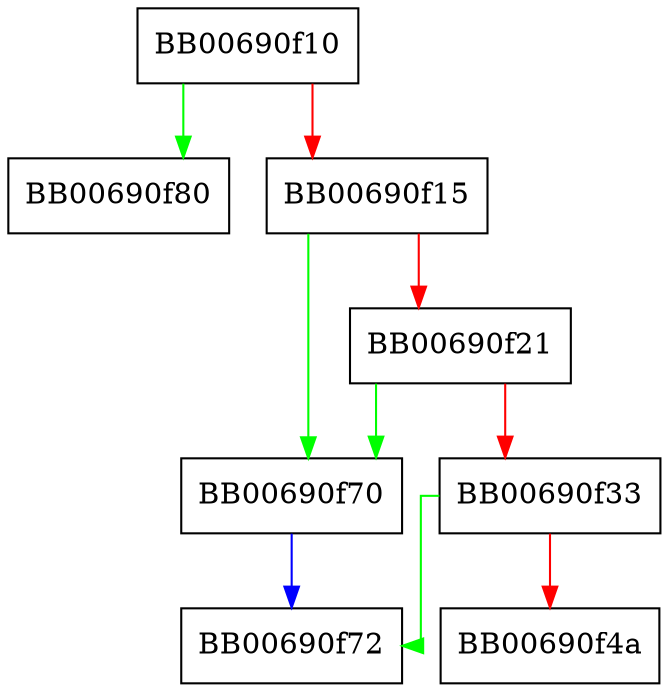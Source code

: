 digraph sm2_init {
  node [shape="box"];
  graph [splines=ortho];
  BB00690f10 -> BB00690f80 [color="green"];
  BB00690f10 -> BB00690f15 [color="red"];
  BB00690f15 -> BB00690f70 [color="green"];
  BB00690f15 -> BB00690f21 [color="red"];
  BB00690f21 -> BB00690f70 [color="green"];
  BB00690f21 -> BB00690f33 [color="red"];
  BB00690f33 -> BB00690f72 [color="green"];
  BB00690f33 -> BB00690f4a [color="red"];
  BB00690f70 -> BB00690f72 [color="blue"];
}
